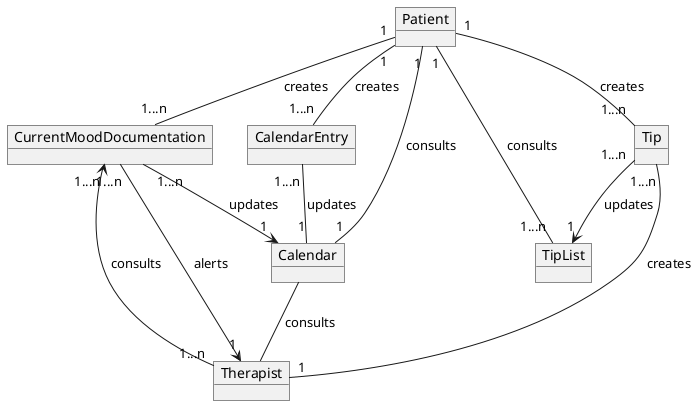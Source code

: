 @startuml


object Patient
object CurrentMoodDocumentation
object CalendarEntry
object Calendar
object TipList
object Tip
object Therapist

Patient "1" -- "1...n" TipList : consults
Patient "1" -- "1...n" Tip : creates
Patient "1" -- "1...n" CalendarEntry : creates
Patient "1" -- "1" Calendar : consults
Patient "1" -- "1...n" CurrentMoodDocumentation : creates
CurrentMoodDocumentation "1...n" --> "1" Calendar : updates
CurrentMoodDocumentation "1...n" --> "1" Therapist : alerts
CurrentMoodDocumentation "1...n" <-- "1...n" Therapist : consults
CalendarEntry "1...n" -- "1" Calendar : updates
Calendar -- Therapist : consults
Tip "1...n" --> "1" TipList : updates
Tip "1...n" -- "1" Therapist : creates








@enduml